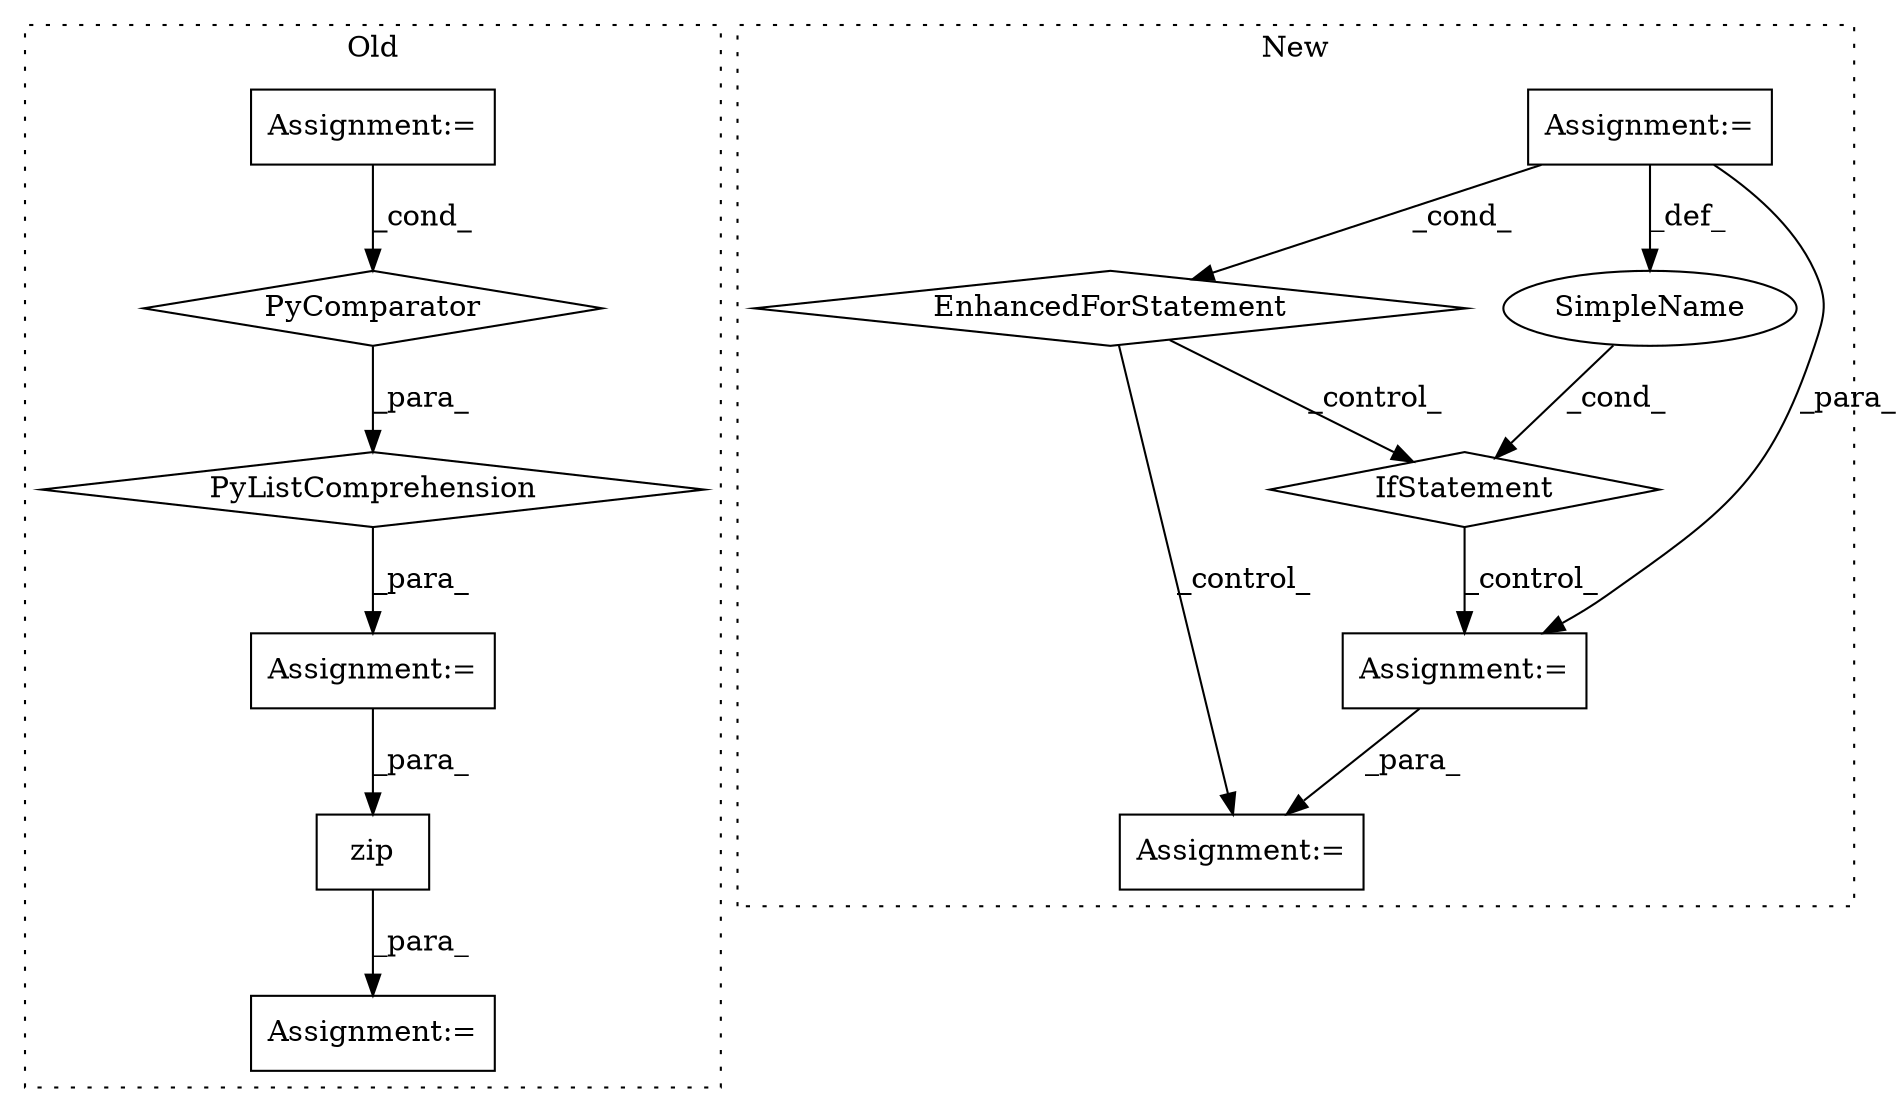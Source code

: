 digraph G {
subgraph cluster0 {
1 [label="zip" a="32" s="23122,23138" l="4,1" shape="box"];
3 [label="Assignment:=" a="7" s="23116" l="1" shape="box"];
4 [label="Assignment:=" a="7" s="23072" l="27" shape="box"];
5 [label="Assignment:=" a="7" s="22980" l="12" shape="box"];
6 [label="PyComparator" a="113" s="23072" l="27" shape="diamond"];
7 [label="PyListComprehension" a="109" s="22992" l="115" shape="diamond"];
label = "Old";
style="dotted";
}
subgraph cluster1 {
2 [label="IfStatement" a="25" s="24556,24577" l="4,2" shape="diamond"];
8 [label="EnhancedForStatement" a="70" s="24443,24546" l="68,2" shape="diamond"];
9 [label="Assignment:=" a="7" s="24858" l="1" shape="box"];
10 [label="Assignment:=" a="7" s="24630" l="1" shape="box"];
11 [label="SimpleName" a="42" s="" l="" shape="ellipse"];
12 [label="Assignment:=" a="7" s="24443,24546" l="68,2" shape="box"];
label = "New";
style="dotted";
}
1 -> 3 [label="_para_"];
2 -> 10 [label="_control_"];
4 -> 6 [label="_cond_"];
5 -> 1 [label="_para_"];
6 -> 7 [label="_para_"];
7 -> 5 [label="_para_"];
8 -> 2 [label="_control_"];
8 -> 9 [label="_control_"];
10 -> 9 [label="_para_"];
11 -> 2 [label="_cond_"];
12 -> 8 [label="_cond_"];
12 -> 10 [label="_para_"];
12 -> 11 [label="_def_"];
}